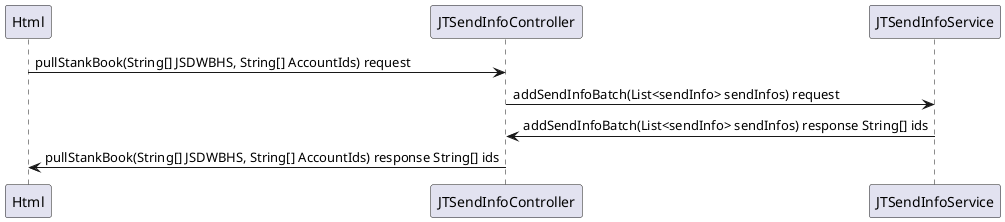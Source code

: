@startuml
Html -> JTSendInfoController : pullStankBook(String[] JSDWBHS, String[] AccountIds) request
JTSendInfoController -> JTSendInfoService : addSendInfoBatch(List<sendInfo> sendInfos) request
JTSendInfoService -> JTSendInfoController : addSendInfoBatch(List<sendInfo> sendInfos) response String[] ids
Html <- JTSendInfoController : pullStankBook(String[] JSDWBHS, String[] AccountIds) response String[] ids
@enduml